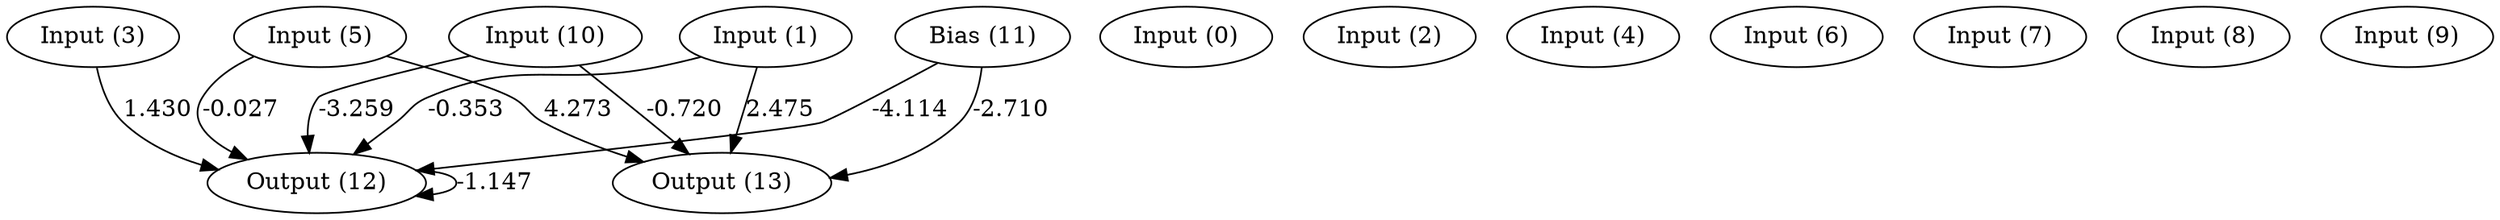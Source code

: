 digraph G {
  11 [ label="Bias (11)" ];
  0 [ label="Input (0)" ];
  1 [ label="Input (1)" ];
  2 [ label="Input (2)" ];
  3 [ label="Input (3)" ];
  4 [ label="Input (4)" ];
  5 [ label="Input (5)" ];
  6 [ label="Input (6)" ];
  7 [ label="Input (7)" ];
  8 [ label="Input (8)" ];
  9 [ label="Input (9)" ];
  10 [ label="Input (10)" ];
  12 [ label="Output (12)" ];
  13 [ label="Output (13)" ];
  { rank=same 11 0 1 2 3 4 5 6 7 8 9 10 }
  { rank=same 12 13 }
  11 -> 12 [ label="-4.114" ];
  11 -> 13 [ label="-2.710" ];
  1 -> 12 [ label="-0.353" ];
  1 -> 13 [ label="2.475" ];
  3 -> 12 [ label="1.430" ];
  5 -> 12 [ label="-0.027" ];
  5 -> 13 [ label="4.273" ];
  10 -> 12 [ label="-3.259" ];
  10 -> 13 [ label="-0.720" ];
  12 -> 12 [ label="-1.147" ];
}
